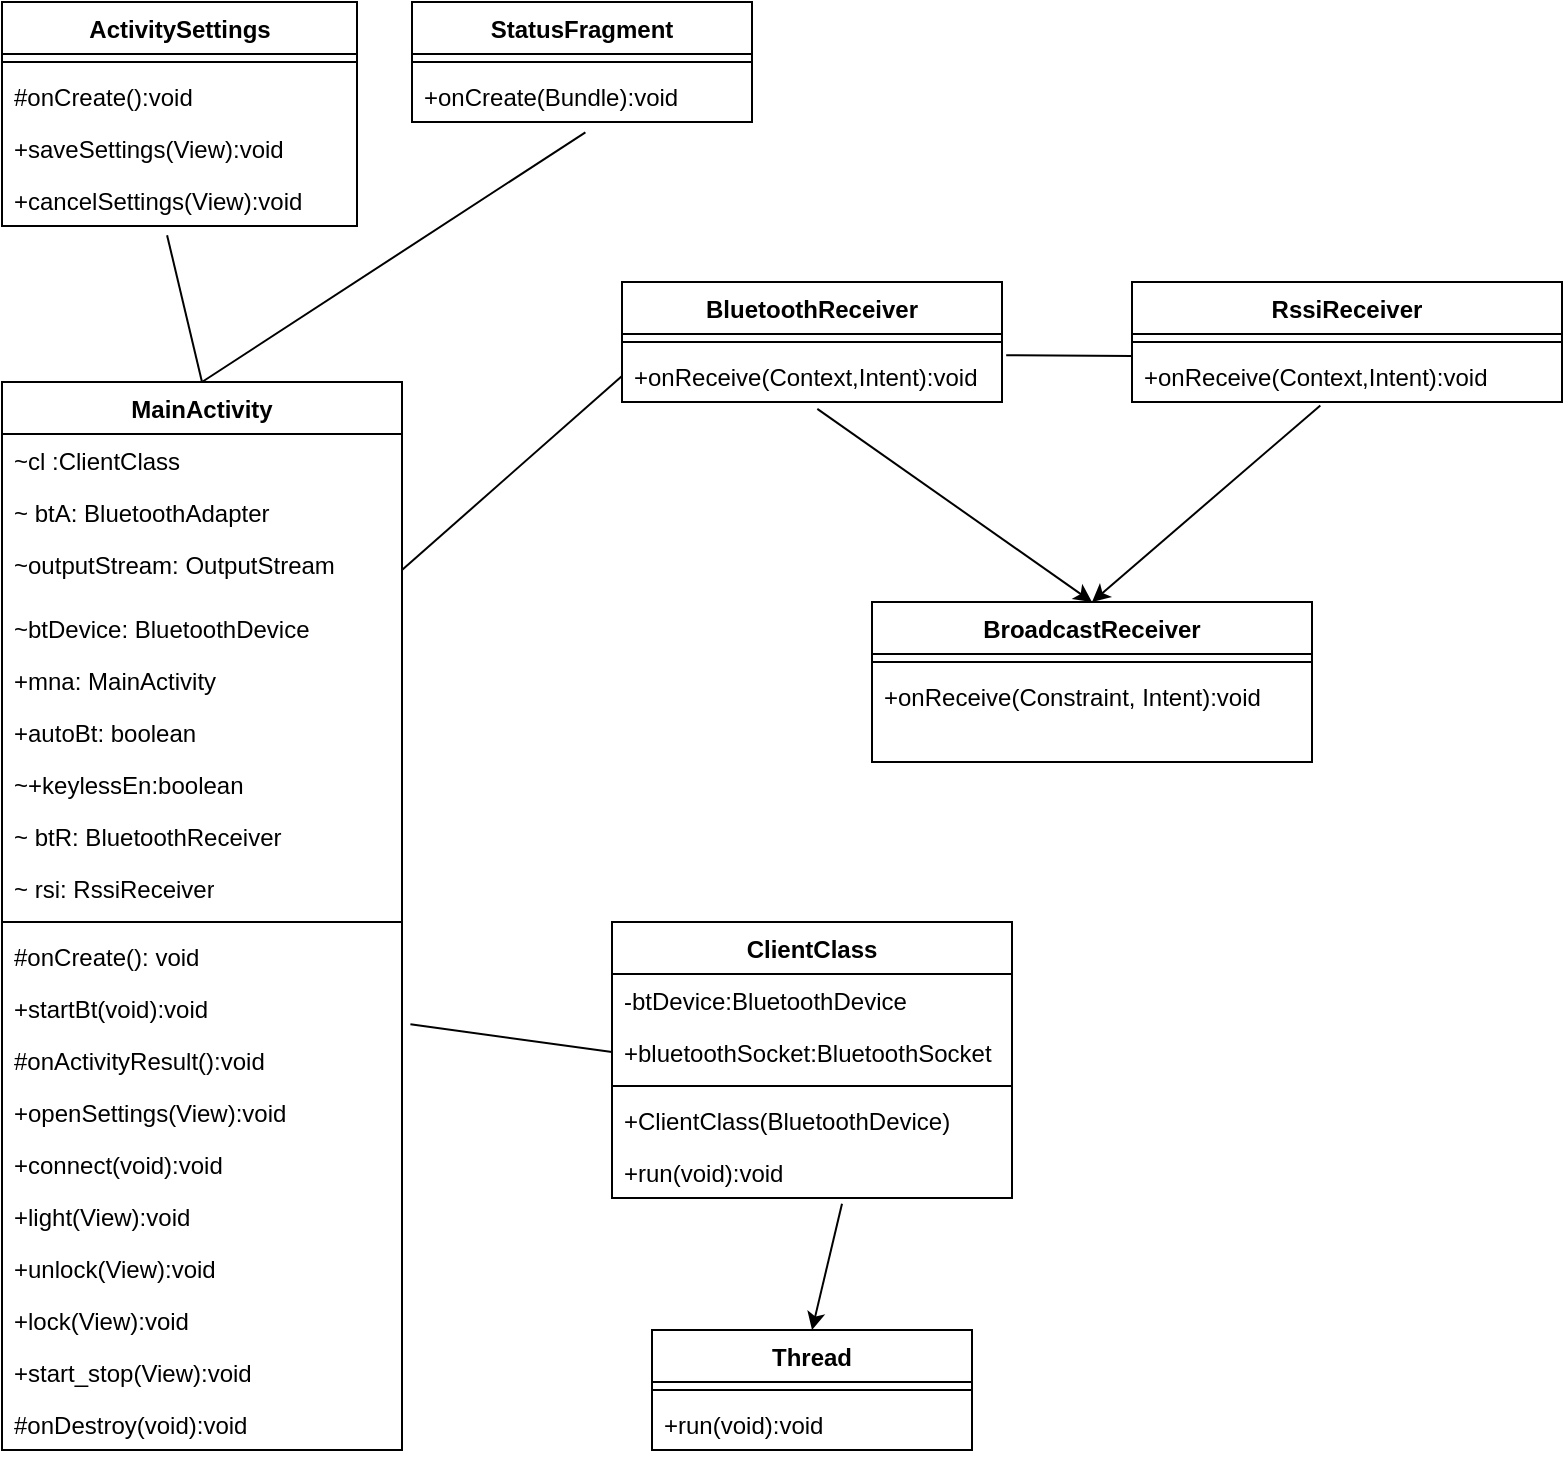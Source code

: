 <mxfile version="21.1.1" type="device">
  <diagram id="C5RBs43oDa-KdzZeNtuy" name="Page-1">
    <mxGraphModel dx="1057" dy="670" grid="1" gridSize="10" guides="1" tooltips="1" connect="1" arrows="1" fold="1" page="1" pageScale="1" pageWidth="827" pageHeight="1169" math="0" shadow="0">
      <root>
        <mxCell id="WIyWlLk6GJQsqaUBKTNV-0" />
        <mxCell id="WIyWlLk6GJQsqaUBKTNV-1" parent="WIyWlLk6GJQsqaUBKTNV-0" />
        <mxCell id="n3bYQOJrGFf0ODxIsYuS-4" value="MainActivity" style="swimlane;fontStyle=1;align=center;verticalAlign=top;childLayout=stackLayout;horizontal=1;startSize=26;horizontalStack=0;resizeParent=1;resizeParentMax=0;resizeLast=0;collapsible=1;marginBottom=0;whiteSpace=wrap;html=1;" vertex="1" parent="WIyWlLk6GJQsqaUBKTNV-1">
          <mxGeometry x="35" y="220" width="200" height="534" as="geometry">
            <mxRectangle x="330" y="180" width="100" height="30" as="alternateBounds" />
          </mxGeometry>
        </mxCell>
        <mxCell id="n3bYQOJrGFf0ODxIsYuS-5" value="~cl :ClientClass" style="text;strokeColor=none;fillColor=none;align=left;verticalAlign=top;spacingLeft=4;spacingRight=4;overflow=hidden;rotatable=0;points=[[0,0.5],[1,0.5]];portConstraint=eastwest;whiteSpace=wrap;html=1;" vertex="1" parent="n3bYQOJrGFf0ODxIsYuS-4">
          <mxGeometry y="26" width="200" height="26" as="geometry" />
        </mxCell>
        <mxCell id="n3bYQOJrGFf0ODxIsYuS-11" value="~ btA: BluetoothAdapter" style="text;strokeColor=none;fillColor=none;align=left;verticalAlign=top;spacingLeft=4;spacingRight=4;overflow=hidden;rotatable=0;points=[[0,0.5],[1,0.5]];portConstraint=eastwest;whiteSpace=wrap;html=1;" vertex="1" parent="n3bYQOJrGFf0ODxIsYuS-4">
          <mxGeometry y="52" width="200" height="26" as="geometry" />
        </mxCell>
        <mxCell id="n3bYQOJrGFf0ODxIsYuS-10" value="~outputStream: OutputStream" style="text;strokeColor=none;fillColor=none;align=left;verticalAlign=top;spacingLeft=4;spacingRight=4;overflow=hidden;rotatable=0;points=[[0,0.5],[1,0.5]];portConstraint=eastwest;whiteSpace=wrap;html=1;" vertex="1" parent="n3bYQOJrGFf0ODxIsYuS-4">
          <mxGeometry y="78" width="200" height="32" as="geometry" />
        </mxCell>
        <mxCell id="n3bYQOJrGFf0ODxIsYuS-9" value="~btDevice: BluetoothDevice" style="text;strokeColor=none;fillColor=none;align=left;verticalAlign=top;spacingLeft=4;spacingRight=4;overflow=hidden;rotatable=0;points=[[0,0.5],[1,0.5]];portConstraint=eastwest;whiteSpace=wrap;html=1;" vertex="1" parent="n3bYQOJrGFf0ODxIsYuS-4">
          <mxGeometry y="110" width="200" height="26" as="geometry" />
        </mxCell>
        <mxCell id="n3bYQOJrGFf0ODxIsYuS-8" value="+mna: MainActivity" style="text;strokeColor=none;fillColor=none;align=left;verticalAlign=top;spacingLeft=4;spacingRight=4;overflow=hidden;rotatable=0;points=[[0,0.5],[1,0.5]];portConstraint=eastwest;whiteSpace=wrap;html=1;" vertex="1" parent="n3bYQOJrGFf0ODxIsYuS-4">
          <mxGeometry y="136" width="200" height="26" as="geometry" />
        </mxCell>
        <mxCell id="n3bYQOJrGFf0ODxIsYuS-18" value="+autoBt: boolean&lt;span style=&quot;white-space: pre;&quot;&gt;	&lt;/span&gt;" style="text;strokeColor=none;fillColor=none;align=left;verticalAlign=top;spacingLeft=4;spacingRight=4;overflow=hidden;rotatable=0;points=[[0,0.5],[1,0.5]];portConstraint=eastwest;whiteSpace=wrap;html=1;" vertex="1" parent="n3bYQOJrGFf0ODxIsYuS-4">
          <mxGeometry y="162" width="200" height="26" as="geometry" />
        </mxCell>
        <mxCell id="n3bYQOJrGFf0ODxIsYuS-17" value="~+keylessEn:boolean" style="text;strokeColor=none;fillColor=none;align=left;verticalAlign=top;spacingLeft=4;spacingRight=4;overflow=hidden;rotatable=0;points=[[0,0.5],[1,0.5]];portConstraint=eastwest;whiteSpace=wrap;html=1;" vertex="1" parent="n3bYQOJrGFf0ODxIsYuS-4">
          <mxGeometry y="188" width="200" height="26" as="geometry" />
        </mxCell>
        <mxCell id="n3bYQOJrGFf0ODxIsYuS-16" value="~ btR: BluetoothReceiver" style="text;strokeColor=none;fillColor=none;align=left;verticalAlign=top;spacingLeft=4;spacingRight=4;overflow=hidden;rotatable=0;points=[[0,0.5],[1,0.5]];portConstraint=eastwest;whiteSpace=wrap;html=1;" vertex="1" parent="n3bYQOJrGFf0ODxIsYuS-4">
          <mxGeometry y="214" width="200" height="26" as="geometry" />
        </mxCell>
        <mxCell id="n3bYQOJrGFf0ODxIsYuS-15" value="~ rsi: RssiReceiver" style="text;strokeColor=none;fillColor=none;align=left;verticalAlign=top;spacingLeft=4;spacingRight=4;overflow=hidden;rotatable=0;points=[[0,0.5],[1,0.5]];portConstraint=eastwest;whiteSpace=wrap;html=1;" vertex="1" parent="n3bYQOJrGFf0ODxIsYuS-4">
          <mxGeometry y="240" width="200" height="26" as="geometry" />
        </mxCell>
        <mxCell id="n3bYQOJrGFf0ODxIsYuS-6" value="" style="line;strokeWidth=1;fillColor=none;align=left;verticalAlign=middle;spacingTop=-1;spacingLeft=3;spacingRight=3;rotatable=0;labelPosition=right;points=[];portConstraint=eastwest;strokeColor=inherit;" vertex="1" parent="n3bYQOJrGFf0ODxIsYuS-4">
          <mxGeometry y="266" width="200" height="8" as="geometry" />
        </mxCell>
        <mxCell id="n3bYQOJrGFf0ODxIsYuS-7" value="#onCreate(): void" style="text;strokeColor=none;fillColor=none;align=left;verticalAlign=top;spacingLeft=4;spacingRight=4;overflow=hidden;rotatable=0;points=[[0,0.5],[1,0.5]];portConstraint=eastwest;whiteSpace=wrap;html=1;" vertex="1" parent="n3bYQOJrGFf0ODxIsYuS-4">
          <mxGeometry y="274" width="200" height="26" as="geometry" />
        </mxCell>
        <mxCell id="n3bYQOJrGFf0ODxIsYuS-26" value="+startBt(void):void" style="text;strokeColor=none;fillColor=none;align=left;verticalAlign=top;spacingLeft=4;spacingRight=4;overflow=hidden;rotatable=0;points=[[0,0.5],[1,0.5]];portConstraint=eastwest;whiteSpace=wrap;html=1;" vertex="1" parent="n3bYQOJrGFf0ODxIsYuS-4">
          <mxGeometry y="300" width="200" height="26" as="geometry" />
        </mxCell>
        <mxCell id="n3bYQOJrGFf0ODxIsYuS-25" value="#onActivityResult():void" style="text;strokeColor=none;fillColor=none;align=left;verticalAlign=top;spacingLeft=4;spacingRight=4;overflow=hidden;rotatable=0;points=[[0,0.5],[1,0.5]];portConstraint=eastwest;whiteSpace=wrap;html=1;" vertex="1" parent="n3bYQOJrGFf0ODxIsYuS-4">
          <mxGeometry y="326" width="200" height="26" as="geometry" />
        </mxCell>
        <mxCell id="n3bYQOJrGFf0ODxIsYuS-24" value="+openSettings(View):void" style="text;strokeColor=none;fillColor=none;align=left;verticalAlign=top;spacingLeft=4;spacingRight=4;overflow=hidden;rotatable=0;points=[[0,0.5],[1,0.5]];portConstraint=eastwest;whiteSpace=wrap;html=1;" vertex="1" parent="n3bYQOJrGFf0ODxIsYuS-4">
          <mxGeometry y="352" width="200" height="26" as="geometry" />
        </mxCell>
        <mxCell id="n3bYQOJrGFf0ODxIsYuS-23" value="+connect(void):void" style="text;strokeColor=none;fillColor=none;align=left;verticalAlign=top;spacingLeft=4;spacingRight=4;overflow=hidden;rotatable=0;points=[[0,0.5],[1,0.5]];portConstraint=eastwest;whiteSpace=wrap;html=1;" vertex="1" parent="n3bYQOJrGFf0ODxIsYuS-4">
          <mxGeometry y="378" width="200" height="26" as="geometry" />
        </mxCell>
        <mxCell id="n3bYQOJrGFf0ODxIsYuS-22" value="+light(View):void" style="text;strokeColor=none;fillColor=none;align=left;verticalAlign=top;spacingLeft=4;spacingRight=4;overflow=hidden;rotatable=0;points=[[0,0.5],[1,0.5]];portConstraint=eastwest;whiteSpace=wrap;html=1;" vertex="1" parent="n3bYQOJrGFf0ODxIsYuS-4">
          <mxGeometry y="404" width="200" height="26" as="geometry" />
        </mxCell>
        <mxCell id="n3bYQOJrGFf0ODxIsYuS-21" value="+unlock(View):void" style="text;strokeColor=none;fillColor=none;align=left;verticalAlign=top;spacingLeft=4;spacingRight=4;overflow=hidden;rotatable=0;points=[[0,0.5],[1,0.5]];portConstraint=eastwest;whiteSpace=wrap;html=1;" vertex="1" parent="n3bYQOJrGFf0ODxIsYuS-4">
          <mxGeometry y="430" width="200" height="26" as="geometry" />
        </mxCell>
        <mxCell id="n3bYQOJrGFf0ODxIsYuS-20" value="+lock(View):void" style="text;strokeColor=none;fillColor=none;align=left;verticalAlign=top;spacingLeft=4;spacingRight=4;overflow=hidden;rotatable=0;points=[[0,0.5],[1,0.5]];portConstraint=eastwest;whiteSpace=wrap;html=1;" vertex="1" parent="n3bYQOJrGFf0ODxIsYuS-4">
          <mxGeometry y="456" width="200" height="26" as="geometry" />
        </mxCell>
        <mxCell id="n3bYQOJrGFf0ODxIsYuS-19" value="+start_stop(View):void" style="text;strokeColor=none;fillColor=none;align=left;verticalAlign=top;spacingLeft=4;spacingRight=4;overflow=hidden;rotatable=0;points=[[0,0.5],[1,0.5]];portConstraint=eastwest;whiteSpace=wrap;html=1;" vertex="1" parent="n3bYQOJrGFf0ODxIsYuS-4">
          <mxGeometry y="482" width="200" height="26" as="geometry" />
        </mxCell>
        <mxCell id="n3bYQOJrGFf0ODxIsYuS-27" value="#onDestroy(void):void" style="text;strokeColor=none;fillColor=none;align=left;verticalAlign=top;spacingLeft=4;spacingRight=4;overflow=hidden;rotatable=0;points=[[0,0.5],[1,0.5]];portConstraint=eastwest;whiteSpace=wrap;html=1;" vertex="1" parent="n3bYQOJrGFf0ODxIsYuS-4">
          <mxGeometry y="508" width="200" height="26" as="geometry" />
        </mxCell>
        <mxCell id="n3bYQOJrGFf0ODxIsYuS-28" value="ActivitySettings" style="swimlane;fontStyle=1;align=center;verticalAlign=top;childLayout=stackLayout;horizontal=1;startSize=26;horizontalStack=0;resizeParent=1;resizeParentMax=0;resizeLast=0;collapsible=1;marginBottom=0;whiteSpace=wrap;html=1;" vertex="1" parent="WIyWlLk6GJQsqaUBKTNV-1">
          <mxGeometry x="35" y="30" width="177.5" height="112" as="geometry">
            <mxRectangle x="72.5" y="40" width="130" height="30" as="alternateBounds" />
          </mxGeometry>
        </mxCell>
        <mxCell id="n3bYQOJrGFf0ODxIsYuS-30" value="" style="line;strokeWidth=1;fillColor=none;align=left;verticalAlign=middle;spacingTop=-1;spacingLeft=3;spacingRight=3;rotatable=0;labelPosition=right;points=[];portConstraint=eastwest;strokeColor=inherit;" vertex="1" parent="n3bYQOJrGFf0ODxIsYuS-28">
          <mxGeometry y="26" width="177.5" height="8" as="geometry" />
        </mxCell>
        <mxCell id="n3bYQOJrGFf0ODxIsYuS-31" value="#onCreate():void" style="text;strokeColor=none;fillColor=none;align=left;verticalAlign=top;spacingLeft=4;spacingRight=4;overflow=hidden;rotatable=0;points=[[0,0.5],[1,0.5]];portConstraint=eastwest;whiteSpace=wrap;html=1;" vertex="1" parent="n3bYQOJrGFf0ODxIsYuS-28">
          <mxGeometry y="34" width="177.5" height="26" as="geometry" />
        </mxCell>
        <mxCell id="n3bYQOJrGFf0ODxIsYuS-33" value="+saveSettings(View):void" style="text;strokeColor=none;fillColor=none;align=left;verticalAlign=top;spacingLeft=4;spacingRight=4;overflow=hidden;rotatable=0;points=[[0,0.5],[1,0.5]];portConstraint=eastwest;whiteSpace=wrap;html=1;" vertex="1" parent="n3bYQOJrGFf0ODxIsYuS-28">
          <mxGeometry y="60" width="177.5" height="26" as="geometry" />
        </mxCell>
        <mxCell id="n3bYQOJrGFf0ODxIsYuS-32" value="+cancelSettings(View):void" style="text;strokeColor=none;fillColor=none;align=left;verticalAlign=top;spacingLeft=4;spacingRight=4;overflow=hidden;rotatable=0;points=[[0,0.5],[1,0.5]];portConstraint=eastwest;whiteSpace=wrap;html=1;" vertex="1" parent="n3bYQOJrGFf0ODxIsYuS-28">
          <mxGeometry y="86" width="177.5" height="26" as="geometry" />
        </mxCell>
        <mxCell id="n3bYQOJrGFf0ODxIsYuS-34" value="RssiReceiver" style="swimlane;fontStyle=1;align=center;verticalAlign=top;childLayout=stackLayout;horizontal=1;startSize=26;horizontalStack=0;resizeParent=1;resizeParentMax=0;resizeLast=0;collapsible=1;marginBottom=0;whiteSpace=wrap;html=1;" vertex="1" parent="WIyWlLk6GJQsqaUBKTNV-1">
          <mxGeometry x="600" y="170" width="215" height="60" as="geometry">
            <mxRectangle x="635" y="50" width="120" height="30" as="alternateBounds" />
          </mxGeometry>
        </mxCell>
        <mxCell id="n3bYQOJrGFf0ODxIsYuS-36" value="" style="line;strokeWidth=1;fillColor=none;align=left;verticalAlign=middle;spacingTop=-1;spacingLeft=3;spacingRight=3;rotatable=0;labelPosition=right;points=[];portConstraint=eastwest;strokeColor=inherit;" vertex="1" parent="n3bYQOJrGFf0ODxIsYuS-34">
          <mxGeometry y="26" width="215" height="8" as="geometry" />
        </mxCell>
        <mxCell id="n3bYQOJrGFf0ODxIsYuS-37" value="+onReceive(Context,Intent):void" style="text;strokeColor=none;fillColor=none;align=left;verticalAlign=top;spacingLeft=4;spacingRight=4;overflow=hidden;rotatable=0;points=[[0,0.5],[1,0.5]];portConstraint=eastwest;whiteSpace=wrap;html=1;" vertex="1" parent="n3bYQOJrGFf0ODxIsYuS-34">
          <mxGeometry y="34" width="215" height="26" as="geometry" />
        </mxCell>
        <mxCell id="n3bYQOJrGFf0ODxIsYuS-38" value="StatusFragment" style="swimlane;fontStyle=1;align=center;verticalAlign=top;childLayout=stackLayout;horizontal=1;startSize=26;horizontalStack=0;resizeParent=1;resizeParentMax=0;resizeLast=0;collapsible=1;marginBottom=0;whiteSpace=wrap;html=1;" vertex="1" parent="WIyWlLk6GJQsqaUBKTNV-1">
          <mxGeometry x="240" y="30" width="170" height="60" as="geometry">
            <mxRectangle x="240" y="30" width="130" height="30" as="alternateBounds" />
          </mxGeometry>
        </mxCell>
        <mxCell id="n3bYQOJrGFf0ODxIsYuS-40" value="" style="line;strokeWidth=1;fillColor=none;align=left;verticalAlign=middle;spacingTop=-1;spacingLeft=3;spacingRight=3;rotatable=0;labelPosition=right;points=[];portConstraint=eastwest;strokeColor=inherit;" vertex="1" parent="n3bYQOJrGFf0ODxIsYuS-38">
          <mxGeometry y="26" width="170" height="8" as="geometry" />
        </mxCell>
        <mxCell id="n3bYQOJrGFf0ODxIsYuS-41" value="+onCreate(Bundle):void" style="text;strokeColor=none;fillColor=none;align=left;verticalAlign=top;spacingLeft=4;spacingRight=4;overflow=hidden;rotatable=0;points=[[0,0.5],[1,0.5]];portConstraint=eastwest;whiteSpace=wrap;html=1;" vertex="1" parent="n3bYQOJrGFf0ODxIsYuS-38">
          <mxGeometry y="34" width="170" height="26" as="geometry" />
        </mxCell>
        <mxCell id="n3bYQOJrGFf0ODxIsYuS-50" value="BluetoothReceiver" style="swimlane;fontStyle=1;align=center;verticalAlign=top;childLayout=stackLayout;horizontal=1;startSize=26;horizontalStack=0;resizeParent=1;resizeParentMax=0;resizeLast=0;collapsible=1;marginBottom=0;whiteSpace=wrap;html=1;" vertex="1" parent="WIyWlLk6GJQsqaUBKTNV-1">
          <mxGeometry x="345" y="170" width="190" height="60" as="geometry" />
        </mxCell>
        <mxCell id="n3bYQOJrGFf0ODxIsYuS-52" value="" style="line;strokeWidth=1;fillColor=none;align=left;verticalAlign=middle;spacingTop=-1;spacingLeft=3;spacingRight=3;rotatable=0;labelPosition=right;points=[];portConstraint=eastwest;strokeColor=inherit;" vertex="1" parent="n3bYQOJrGFf0ODxIsYuS-50">
          <mxGeometry y="26" width="190" height="8" as="geometry" />
        </mxCell>
        <mxCell id="n3bYQOJrGFf0ODxIsYuS-53" value="+onReceive(Context,Intent):void" style="text;strokeColor=none;fillColor=none;align=left;verticalAlign=top;spacingLeft=4;spacingRight=4;overflow=hidden;rotatable=0;points=[[0,0.5],[1,0.5]];portConstraint=eastwest;whiteSpace=wrap;html=1;" vertex="1" parent="n3bYQOJrGFf0ODxIsYuS-50">
          <mxGeometry y="34" width="190" height="26" as="geometry" />
        </mxCell>
        <mxCell id="n3bYQOJrGFf0ODxIsYuS-54" value="Thread" style="swimlane;fontStyle=1;align=center;verticalAlign=top;childLayout=stackLayout;horizontal=1;startSize=26;horizontalStack=0;resizeParent=1;resizeParentMax=0;resizeLast=0;collapsible=1;marginBottom=0;whiteSpace=wrap;html=1;" vertex="1" parent="WIyWlLk6GJQsqaUBKTNV-1">
          <mxGeometry x="360" y="694" width="160" height="60" as="geometry" />
        </mxCell>
        <mxCell id="n3bYQOJrGFf0ODxIsYuS-56" value="" style="line;strokeWidth=1;fillColor=none;align=left;verticalAlign=middle;spacingTop=-1;spacingLeft=3;spacingRight=3;rotatable=0;labelPosition=right;points=[];portConstraint=eastwest;strokeColor=inherit;" vertex="1" parent="n3bYQOJrGFf0ODxIsYuS-54">
          <mxGeometry y="26" width="160" height="8" as="geometry" />
        </mxCell>
        <mxCell id="n3bYQOJrGFf0ODxIsYuS-57" value="+run(void):void" style="text;strokeColor=none;fillColor=none;align=left;verticalAlign=top;spacingLeft=4;spacingRight=4;overflow=hidden;rotatable=0;points=[[0,0.5],[1,0.5]];portConstraint=eastwest;whiteSpace=wrap;html=1;" vertex="1" parent="n3bYQOJrGFf0ODxIsYuS-54">
          <mxGeometry y="34" width="160" height="26" as="geometry" />
        </mxCell>
        <mxCell id="n3bYQOJrGFf0ODxIsYuS-58" value="BroadcastReceiver" style="swimlane;fontStyle=1;align=center;verticalAlign=top;childLayout=stackLayout;horizontal=1;startSize=26;horizontalStack=0;resizeParent=1;resizeParentMax=0;resizeLast=0;collapsible=1;marginBottom=0;whiteSpace=wrap;html=1;" vertex="1" parent="WIyWlLk6GJQsqaUBKTNV-1">
          <mxGeometry x="470" y="330" width="220" height="80" as="geometry" />
        </mxCell>
        <mxCell id="n3bYQOJrGFf0ODxIsYuS-60" value="" style="line;strokeWidth=1;fillColor=none;align=left;verticalAlign=middle;spacingTop=-1;spacingLeft=3;spacingRight=3;rotatable=0;labelPosition=right;points=[];portConstraint=eastwest;strokeColor=inherit;" vertex="1" parent="n3bYQOJrGFf0ODxIsYuS-58">
          <mxGeometry y="26" width="220" height="8" as="geometry" />
        </mxCell>
        <mxCell id="n3bYQOJrGFf0ODxIsYuS-61" value="+onReceive(Constraint, Intent):void" style="text;strokeColor=none;fillColor=none;align=left;verticalAlign=top;spacingLeft=4;spacingRight=4;overflow=hidden;rotatable=0;points=[[0,0.5],[1,0.5]];portConstraint=eastwest;whiteSpace=wrap;html=1;" vertex="1" parent="n3bYQOJrGFf0ODxIsYuS-58">
          <mxGeometry y="34" width="220" height="46" as="geometry" />
        </mxCell>
        <mxCell id="n3bYQOJrGFf0ODxIsYuS-44" value="ClientClass" style="swimlane;fontStyle=1;align=center;verticalAlign=top;childLayout=stackLayout;horizontal=1;startSize=26;horizontalStack=0;resizeParent=1;resizeParentMax=0;resizeLast=0;collapsible=1;marginBottom=0;whiteSpace=wrap;html=1;" vertex="1" parent="WIyWlLk6GJQsqaUBKTNV-1">
          <mxGeometry x="340" y="490" width="200" height="138" as="geometry">
            <mxRectangle x="35" y="90" width="110" height="30" as="alternateBounds" />
          </mxGeometry>
        </mxCell>
        <mxCell id="n3bYQOJrGFf0ODxIsYuS-45" value="-btDevice:BluetoothDevice" style="text;strokeColor=none;fillColor=none;align=left;verticalAlign=top;spacingLeft=4;spacingRight=4;overflow=hidden;rotatable=0;points=[[0,0.5],[1,0.5]];portConstraint=eastwest;whiteSpace=wrap;html=1;" vertex="1" parent="n3bYQOJrGFf0ODxIsYuS-44">
          <mxGeometry y="26" width="200" height="26" as="geometry" />
        </mxCell>
        <mxCell id="n3bYQOJrGFf0ODxIsYuS-48" value="+bluetoothSocket:BluetoothSocket" style="text;strokeColor=none;fillColor=none;align=left;verticalAlign=top;spacingLeft=4;spacingRight=4;overflow=hidden;rotatable=0;points=[[0,0.5],[1,0.5]];portConstraint=eastwest;whiteSpace=wrap;html=1;" vertex="1" parent="n3bYQOJrGFf0ODxIsYuS-44">
          <mxGeometry y="52" width="200" height="26" as="geometry" />
        </mxCell>
        <mxCell id="n3bYQOJrGFf0ODxIsYuS-46" value="" style="line;strokeWidth=1;fillColor=none;align=left;verticalAlign=middle;spacingTop=-1;spacingLeft=3;spacingRight=3;rotatable=0;labelPosition=right;points=[];portConstraint=eastwest;strokeColor=inherit;" vertex="1" parent="n3bYQOJrGFf0ODxIsYuS-44">
          <mxGeometry y="78" width="200" height="8" as="geometry" />
        </mxCell>
        <mxCell id="n3bYQOJrGFf0ODxIsYuS-47" value="+ClientClass(BluetoothDevice)" style="text;strokeColor=none;fillColor=none;align=left;verticalAlign=top;spacingLeft=4;spacingRight=4;overflow=hidden;rotatable=0;points=[[0,0.5],[1,0.5]];portConstraint=eastwest;whiteSpace=wrap;html=1;" vertex="1" parent="n3bYQOJrGFf0ODxIsYuS-44">
          <mxGeometry y="86" width="200" height="26" as="geometry" />
        </mxCell>
        <mxCell id="n3bYQOJrGFf0ODxIsYuS-49" value="+run(void):void" style="text;strokeColor=none;fillColor=none;align=left;verticalAlign=top;spacingLeft=4;spacingRight=4;overflow=hidden;rotatable=0;points=[[0,0.5],[1,0.5]];portConstraint=eastwest;whiteSpace=wrap;html=1;" vertex="1" parent="n3bYQOJrGFf0ODxIsYuS-44">
          <mxGeometry y="112" width="200" height="26" as="geometry" />
        </mxCell>
        <mxCell id="n3bYQOJrGFf0ODxIsYuS-62" value="" style="endArrow=classic;html=1;rounded=0;exitX=0.575;exitY=1.11;exitDx=0;exitDy=0;exitPerimeter=0;entryX=0.5;entryY=0;entryDx=0;entryDy=0;" edge="1" parent="WIyWlLk6GJQsqaUBKTNV-1" source="n3bYQOJrGFf0ODxIsYuS-49" target="n3bYQOJrGFf0ODxIsYuS-54">
          <mxGeometry width="50" height="50" relative="1" as="geometry">
            <mxPoint x="420" y="640" as="sourcePoint" />
            <mxPoint x="470" y="590" as="targetPoint" />
          </mxGeometry>
        </mxCell>
        <mxCell id="n3bYQOJrGFf0ODxIsYuS-63" value="" style="endArrow=classic;html=1;rounded=0;entryX=0.5;entryY=0;entryDx=0;entryDy=0;exitX=0.514;exitY=1.132;exitDx=0;exitDy=0;exitPerimeter=0;" edge="1" parent="WIyWlLk6GJQsqaUBKTNV-1" source="n3bYQOJrGFf0ODxIsYuS-53" target="n3bYQOJrGFf0ODxIsYuS-58">
          <mxGeometry width="50" height="50" relative="1" as="geometry">
            <mxPoint x="420" y="500" as="sourcePoint" />
            <mxPoint x="470" y="450" as="targetPoint" />
          </mxGeometry>
        </mxCell>
        <mxCell id="n3bYQOJrGFf0ODxIsYuS-64" value="" style="endArrow=classic;html=1;rounded=0;exitX=0.438;exitY=1.066;exitDx=0;exitDy=0;exitPerimeter=0;" edge="1" parent="WIyWlLk6GJQsqaUBKTNV-1" source="n3bYQOJrGFf0ODxIsYuS-37">
          <mxGeometry width="50" height="50" relative="1" as="geometry">
            <mxPoint x="420" y="410" as="sourcePoint" />
            <mxPoint x="580" y="330" as="targetPoint" />
          </mxGeometry>
        </mxCell>
        <mxCell id="n3bYQOJrGFf0ODxIsYuS-65" value="" style="endArrow=none;html=1;rounded=0;exitX=1.021;exitY=0.813;exitDx=0;exitDy=0;exitPerimeter=0;entryX=0;entryY=0.5;entryDx=0;entryDy=0;" edge="1" parent="WIyWlLk6GJQsqaUBKTNV-1" source="n3bYQOJrGFf0ODxIsYuS-26" target="n3bYQOJrGFf0ODxIsYuS-48">
          <mxGeometry width="50" height="50" relative="1" as="geometry">
            <mxPoint x="420" y="650" as="sourcePoint" />
            <mxPoint x="470" y="600" as="targetPoint" />
          </mxGeometry>
        </mxCell>
        <mxCell id="n3bYQOJrGFf0ODxIsYuS-66" value="" style="endArrow=none;html=1;rounded=0;entryX=0.51;entryY=1.198;entryDx=0;entryDy=0;entryPerimeter=0;exitX=0.5;exitY=0;exitDx=0;exitDy=0;" edge="1" parent="WIyWlLk6GJQsqaUBKTNV-1" source="n3bYQOJrGFf0ODxIsYuS-4" target="n3bYQOJrGFf0ODxIsYuS-41">
          <mxGeometry width="50" height="50" relative="1" as="geometry">
            <mxPoint x="180" y="220" as="sourcePoint" />
            <mxPoint x="270.711" y="39" as="targetPoint" />
          </mxGeometry>
        </mxCell>
        <mxCell id="n3bYQOJrGFf0ODxIsYuS-67" value="" style="endArrow=none;html=1;rounded=0;entryX=0.465;entryY=1.176;entryDx=0;entryDy=0;entryPerimeter=0;exitX=0.5;exitY=0;exitDx=0;exitDy=0;" edge="1" parent="WIyWlLk6GJQsqaUBKTNV-1" source="n3bYQOJrGFf0ODxIsYuS-4" target="n3bYQOJrGFf0ODxIsYuS-32">
          <mxGeometry width="50" height="50" relative="1" as="geometry">
            <mxPoint x="30" y="260" as="sourcePoint" />
            <mxPoint x="80" y="210" as="targetPoint" />
          </mxGeometry>
        </mxCell>
        <mxCell id="n3bYQOJrGFf0ODxIsYuS-68" value="" style="endArrow=none;html=1;rounded=0;exitX=1;exitY=0.5;exitDx=0;exitDy=0;entryX=0;entryY=0.5;entryDx=0;entryDy=0;" edge="1" parent="WIyWlLk6GJQsqaUBKTNV-1" source="n3bYQOJrGFf0ODxIsYuS-10" target="n3bYQOJrGFf0ODxIsYuS-53">
          <mxGeometry width="50" height="50" relative="1" as="geometry">
            <mxPoint x="420" y="390" as="sourcePoint" />
            <mxPoint x="470" y="340" as="targetPoint" />
          </mxGeometry>
        </mxCell>
        <mxCell id="n3bYQOJrGFf0ODxIsYuS-69" value="" style="endArrow=none;html=1;rounded=0;exitX=1.011;exitY=0.099;exitDx=0;exitDy=0;exitPerimeter=0;" edge="1" parent="WIyWlLk6GJQsqaUBKTNV-1" source="n3bYQOJrGFf0ODxIsYuS-53">
          <mxGeometry width="50" height="50" relative="1" as="geometry">
            <mxPoint x="610" y="290" as="sourcePoint" />
            <mxPoint x="600" y="207" as="targetPoint" />
          </mxGeometry>
        </mxCell>
      </root>
    </mxGraphModel>
  </diagram>
</mxfile>
